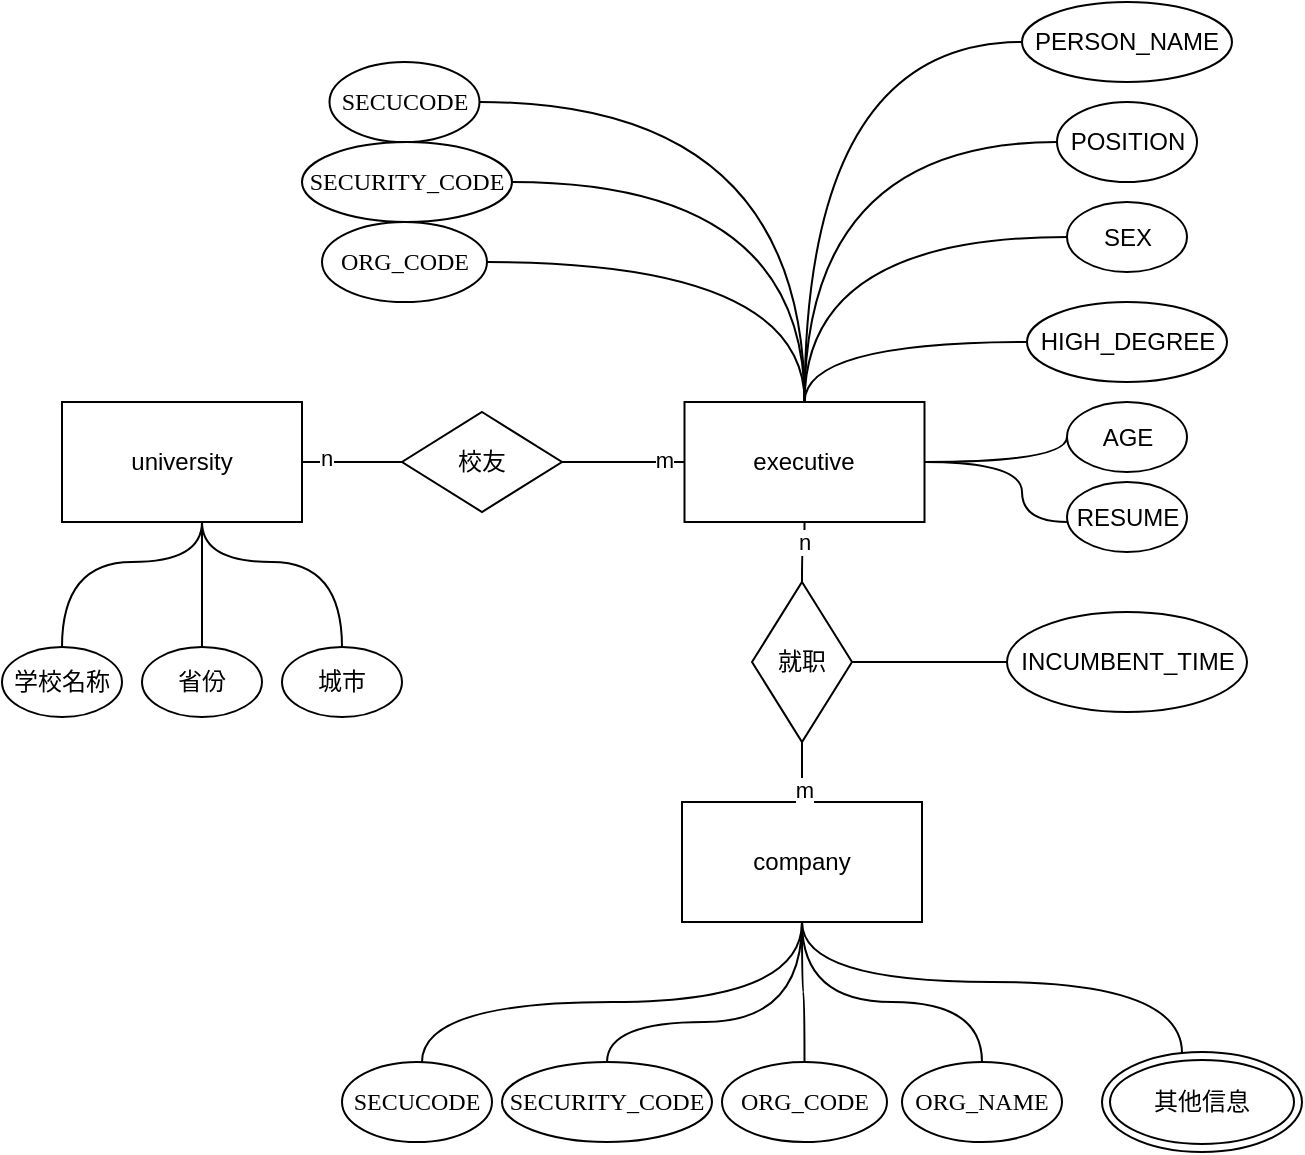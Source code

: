 <mxfile version="24.3.1" type="github">
  <diagram id="R2lEEEUBdFMjLlhIrx00" name="Page-1">
    <mxGraphModel dx="1042" dy="569" grid="1" gridSize="10" guides="1" tooltips="1" connect="1" arrows="1" fold="1" page="1" pageScale="1" pageWidth="850" pageHeight="1100" math="0" shadow="0" extFonts="Permanent Marker^https://fonts.googleapis.com/css?family=Permanent+Marker">
      <root>
        <mxCell id="0" />
        <mxCell id="1" parent="0" />
        <mxCell id="xoI1BLcpr9TrfaPX8YL6-6" style="edgeStyle=orthogonalEdgeStyle;rounded=0;orthogonalLoop=1;jettySize=auto;html=1;endArrow=none;endFill=0;curved=1;" parent="1" source="xoI1BLcpr9TrfaPX8YL6-1" target="xoI1BLcpr9TrfaPX8YL6-5" edge="1">
          <mxGeometry relative="1" as="geometry" />
        </mxCell>
        <mxCell id="xoI1BLcpr9TrfaPX8YL6-18" value="n" style="edgeLabel;html=1;align=center;verticalAlign=middle;resizable=0;points=[];" parent="xoI1BLcpr9TrfaPX8YL6-6" vertex="1" connectable="0">
          <mxGeometry x="-0.547" y="2" relative="1" as="geometry">
            <mxPoint as="offset" />
          </mxGeometry>
        </mxCell>
        <mxCell id="xoI1BLcpr9TrfaPX8YL6-21" value="" style="edgeStyle=orthogonalEdgeStyle;rounded=0;orthogonalLoop=1;jettySize=auto;html=1;curved=1;endArrow=none;endFill=0;strokeColor=default;align=center;verticalAlign=middle;fontFamily=Helvetica;fontSize=11;fontColor=default;labelBackgroundColor=default;" parent="1" source="xoI1BLcpr9TrfaPX8YL6-1" target="xoI1BLcpr9TrfaPX8YL6-20" edge="1">
          <mxGeometry relative="1" as="geometry">
            <Array as="points">
              <mxPoint x="130" y="290" />
              <mxPoint x="60" y="290" />
            </Array>
          </mxGeometry>
        </mxCell>
        <mxCell id="xoI1BLcpr9TrfaPX8YL6-1" value="university" style="rounded=0;whiteSpace=wrap;html=1;" parent="1" vertex="1">
          <mxGeometry x="60" y="210" width="120" height="60" as="geometry" />
        </mxCell>
        <mxCell id="xoI1BLcpr9TrfaPX8YL6-7" style="edgeStyle=orthogonalEdgeStyle;rounded=0;orthogonalLoop=1;jettySize=auto;html=1;endArrow=none;endFill=0;curved=1;" parent="1" source="xoI1BLcpr9TrfaPX8YL6-2" target="xoI1BLcpr9TrfaPX8YL6-5" edge="1">
          <mxGeometry relative="1" as="geometry" />
        </mxCell>
        <mxCell id="xoI1BLcpr9TrfaPX8YL6-19" value="m" style="edgeLabel;html=1;align=center;verticalAlign=middle;resizable=0;points=[];" parent="xoI1BLcpr9TrfaPX8YL6-7" vertex="1" connectable="0">
          <mxGeometry x="-0.658" y="-1" relative="1" as="geometry">
            <mxPoint as="offset" />
          </mxGeometry>
        </mxCell>
        <mxCell id="xoI1BLcpr9TrfaPX8YL6-2" value="executive" style="rounded=0;whiteSpace=wrap;html=1;" parent="1" vertex="1">
          <mxGeometry x="371.25" y="210" width="120" height="60" as="geometry" />
        </mxCell>
        <mxCell id="xoI1BLcpr9TrfaPX8YL6-53" style="edgeStyle=orthogonalEdgeStyle;rounded=0;orthogonalLoop=1;jettySize=auto;html=1;strokeColor=default;align=center;verticalAlign=middle;fontFamily=Helvetica;fontSize=11;fontColor=default;labelBackgroundColor=default;endArrow=none;endFill=0;curved=1;" parent="1" source="xoI1BLcpr9TrfaPX8YL6-3" target="ZOOaN1KoKNWmu2IIp8VC-1" edge="1">
          <mxGeometry relative="1" as="geometry">
            <mxPoint x="672.5" y="530" as="targetPoint" />
            <Array as="points">
              <mxPoint x="430" y="500" />
              <mxPoint x="620" y="500" />
            </Array>
          </mxGeometry>
        </mxCell>
        <mxCell id="xoI1BLcpr9TrfaPX8YL6-3" value="company" style="rounded=0;whiteSpace=wrap;html=1;" parent="1" vertex="1">
          <mxGeometry x="370" y="410" width="120" height="60" as="geometry" />
        </mxCell>
        <mxCell id="xoI1BLcpr9TrfaPX8YL6-5" value="校友" style="rhombus;whiteSpace=wrap;html=1;" parent="1" vertex="1">
          <mxGeometry x="230" y="215" width="80" height="50" as="geometry" />
        </mxCell>
        <mxCell id="xoI1BLcpr9TrfaPX8YL6-13" value="" style="edgeStyle=orthogonalEdgeStyle;rounded=0;orthogonalLoop=1;jettySize=auto;entryX=0.5;entryY=1;entryDx=0;entryDy=0;endArrow=none;endFill=0;curved=1;html=1;" parent="1" source="xoI1BLcpr9TrfaPX8YL6-12" target="xoI1BLcpr9TrfaPX8YL6-2" edge="1">
          <mxGeometry relative="1" as="geometry" />
        </mxCell>
        <mxCell id="xoI1BLcpr9TrfaPX8YL6-16" value="n" style="edgeLabel;align=center;verticalAlign=middle;resizable=0;points=[];html=1;" parent="xoI1BLcpr9TrfaPX8YL6-13" vertex="1" connectable="0">
          <mxGeometry x="0.411" y="1" relative="1" as="geometry">
            <mxPoint as="offset" />
          </mxGeometry>
        </mxCell>
        <mxCell id="xoI1BLcpr9TrfaPX8YL6-14" style="edgeStyle=orthogonalEdgeStyle;rounded=0;orthogonalLoop=1;jettySize=auto;html=1;endArrow=none;endFill=0;curved=1;" parent="1" source="xoI1BLcpr9TrfaPX8YL6-12" target="xoI1BLcpr9TrfaPX8YL6-3" edge="1">
          <mxGeometry relative="1" as="geometry" />
        </mxCell>
        <mxCell id="xoI1BLcpr9TrfaPX8YL6-17" value="m" style="edgeLabel;html=1;align=center;verticalAlign=middle;resizable=0;points=[];" parent="xoI1BLcpr9TrfaPX8YL6-14" vertex="1" connectable="0">
          <mxGeometry x="0.746" y="1" relative="1" as="geometry">
            <mxPoint as="offset" />
          </mxGeometry>
        </mxCell>
        <mxCell id="xoI1BLcpr9TrfaPX8YL6-12" value="就职" style="rhombus;whiteSpace=wrap;html=1;" parent="1" vertex="1">
          <mxGeometry x="405" y="300" width="50" height="80" as="geometry" />
        </mxCell>
        <mxCell id="xoI1BLcpr9TrfaPX8YL6-20" value="学校名称" style="ellipse;whiteSpace=wrap;html=1;rounded=0;" parent="1" vertex="1">
          <mxGeometry x="30" y="332.5" width="60" height="35" as="geometry" />
        </mxCell>
        <mxCell id="xoI1BLcpr9TrfaPX8YL6-25" style="edgeStyle=orthogonalEdgeStyle;rounded=0;orthogonalLoop=1;jettySize=auto;html=1;strokeColor=default;align=center;verticalAlign=middle;fontFamily=Helvetica;fontSize=11;fontColor=default;labelBackgroundColor=default;endArrow=none;endFill=0;curved=1;" parent="1" source="xoI1BLcpr9TrfaPX8YL6-22" target="xoI1BLcpr9TrfaPX8YL6-1" edge="1">
          <mxGeometry relative="1" as="geometry">
            <Array as="points">
              <mxPoint x="130" y="280" />
              <mxPoint x="130" y="280" />
            </Array>
          </mxGeometry>
        </mxCell>
        <mxCell id="xoI1BLcpr9TrfaPX8YL6-22" value="省份" style="ellipse;whiteSpace=wrap;html=1;rounded=0;" parent="1" vertex="1">
          <mxGeometry x="100" y="332.5" width="60" height="35" as="geometry" />
        </mxCell>
        <mxCell id="xoI1BLcpr9TrfaPX8YL6-26" style="edgeStyle=orthogonalEdgeStyle;rounded=0;orthogonalLoop=1;jettySize=auto;html=1;strokeColor=default;align=center;verticalAlign=middle;fontFamily=Helvetica;fontSize=11;fontColor=default;labelBackgroundColor=default;endArrow=none;endFill=0;curved=1;" parent="1" source="xoI1BLcpr9TrfaPX8YL6-23" target="xoI1BLcpr9TrfaPX8YL6-1" edge="1">
          <mxGeometry relative="1" as="geometry">
            <Array as="points">
              <mxPoint x="200" y="290" />
              <mxPoint x="130" y="290" />
            </Array>
          </mxGeometry>
        </mxCell>
        <mxCell id="xoI1BLcpr9TrfaPX8YL6-23" value="城市" style="ellipse;whiteSpace=wrap;html=1;rounded=0;" parent="1" vertex="1">
          <mxGeometry x="170" y="332.5" width="60" height="35" as="geometry" />
        </mxCell>
        <mxCell id="xoI1BLcpr9TrfaPX8YL6-36" style="edgeStyle=orthogonalEdgeStyle;rounded=0;orthogonalLoop=1;jettySize=auto;html=1;strokeColor=default;align=center;verticalAlign=middle;fontFamily=Helvetica;fontSize=11;fontColor=default;labelBackgroundColor=default;endArrow=none;endFill=0;curved=1;" parent="1" source="xoI1BLcpr9TrfaPX8YL6-27" target="xoI1BLcpr9TrfaPX8YL6-2" edge="1">
          <mxGeometry relative="1" as="geometry" />
        </mxCell>
        <mxCell id="xoI1BLcpr9TrfaPX8YL6-27" value="PERSON_NAME" style="ellipse;whiteSpace=wrap;rounded=0;html=1;" parent="1" vertex="1">
          <mxGeometry x="540" y="10" width="105" height="40" as="geometry" />
        </mxCell>
        <mxCell id="xoI1BLcpr9TrfaPX8YL6-37" style="edgeStyle=orthogonalEdgeStyle;rounded=0;orthogonalLoop=1;jettySize=auto;html=1;entryX=0.5;entryY=0;entryDx=0;entryDy=0;strokeColor=default;align=center;verticalAlign=middle;fontFamily=Helvetica;fontSize=11;fontColor=default;labelBackgroundColor=default;endArrow=none;endFill=0;curved=1;" parent="1" source="xoI1BLcpr9TrfaPX8YL6-29" target="xoI1BLcpr9TrfaPX8YL6-2" edge="1">
          <mxGeometry relative="1" as="geometry" />
        </mxCell>
        <mxCell id="xoI1BLcpr9TrfaPX8YL6-29" value="POSITION" style="ellipse;whiteSpace=wrap;rounded=0;html=1;" parent="1" vertex="1">
          <mxGeometry x="557.5" y="60" width="70" height="40" as="geometry" />
        </mxCell>
        <mxCell id="xoI1BLcpr9TrfaPX8YL6-38" style="edgeStyle=orthogonalEdgeStyle;rounded=0;orthogonalLoop=1;jettySize=auto;html=1;strokeColor=default;align=center;verticalAlign=middle;fontFamily=Helvetica;fontSize=11;fontColor=default;labelBackgroundColor=default;endArrow=none;endFill=0;curved=1;" parent="1" source="xoI1BLcpr9TrfaPX8YL6-30" target="xoI1BLcpr9TrfaPX8YL6-2" edge="1">
          <mxGeometry relative="1" as="geometry" />
        </mxCell>
        <mxCell id="xoI1BLcpr9TrfaPX8YL6-30" value="SEX" style="ellipse;whiteSpace=wrap;rounded=0;html=1;" parent="1" vertex="1">
          <mxGeometry x="562.5" y="110" width="60" height="35" as="geometry" />
        </mxCell>
        <mxCell id="xoI1BLcpr9TrfaPX8YL6-39" style="edgeStyle=orthogonalEdgeStyle;rounded=0;orthogonalLoop=1;jettySize=auto;html=1;strokeColor=default;align=center;verticalAlign=middle;fontFamily=Helvetica;fontSize=11;fontColor=default;labelBackgroundColor=default;endArrow=none;endFill=0;curved=1;" parent="1" source="xoI1BLcpr9TrfaPX8YL6-31" target="xoI1BLcpr9TrfaPX8YL6-2" edge="1">
          <mxGeometry relative="1" as="geometry" />
        </mxCell>
        <mxCell id="xoI1BLcpr9TrfaPX8YL6-31" value="HIGH_DEGREE" style="ellipse;whiteSpace=wrap;rounded=0;html=1;" parent="1" vertex="1">
          <mxGeometry x="542.5" y="160" width="100" height="40" as="geometry" />
        </mxCell>
        <mxCell id="xoI1BLcpr9TrfaPX8YL6-32" value="AGE" style="ellipse;whiteSpace=wrap;rounded=0;html=1;" parent="1" vertex="1">
          <mxGeometry x="562.5" y="210" width="60" height="35" as="geometry" />
        </mxCell>
        <mxCell id="xoI1BLcpr9TrfaPX8YL6-41" style="edgeStyle=orthogonalEdgeStyle;rounded=0;orthogonalLoop=1;jettySize=auto;html=1;strokeColor=default;align=center;verticalAlign=middle;fontFamily=Helvetica;fontSize=11;fontColor=default;labelBackgroundColor=default;endArrow=none;endFill=0;curved=1;" parent="1" source="xoI1BLcpr9TrfaPX8YL6-33" target="xoI1BLcpr9TrfaPX8YL6-2" edge="1">
          <mxGeometry relative="1" as="geometry">
            <Array as="points">
              <mxPoint x="540" y="270" />
              <mxPoint x="540" y="240" />
            </Array>
          </mxGeometry>
        </mxCell>
        <mxCell id="xoI1BLcpr9TrfaPX8YL6-33" value="RESUME" style="ellipse;whiteSpace=wrap;rounded=0;html=1;" parent="1" vertex="1">
          <mxGeometry x="562.5" y="250" width="60" height="35" as="geometry" />
        </mxCell>
        <mxCell id="xoI1BLcpr9TrfaPX8YL6-49" style="edgeStyle=orthogonalEdgeStyle;rounded=0;orthogonalLoop=1;jettySize=auto;html=1;strokeColor=default;align=center;verticalAlign=middle;fontFamily=Helvetica;fontSize=11;fontColor=default;labelBackgroundColor=default;endArrow=none;endFill=0;curved=1;" parent="1" source="xoI1BLcpr9TrfaPX8YL6-44" target="xoI1BLcpr9TrfaPX8YL6-3" edge="1">
          <mxGeometry relative="1" as="geometry">
            <Array as="points">
              <mxPoint x="333" y="520" />
              <mxPoint x="430" y="520" />
            </Array>
          </mxGeometry>
        </mxCell>
        <mxCell id="xoI1BLcpr9TrfaPX8YL6-44" value="&lt;p class=&quot;MsoNormal&quot;&gt;&lt;span style=&quot;mso-spacerun:&#39;yes&#39;;font-family:宋体;mso-bidi-font-family:&#39;Times New Roman&#39;;&lt;br/&gt;font-size:12.0pt;mso-font-kerning:1.0pt;&quot;&gt;SECURITY_CODE&lt;/span&gt;&lt;/p&gt;" style="ellipse;whiteSpace=wrap;rounded=0;html=1;strokeColor=default;align=center;verticalAlign=middle;fontFamily=Helvetica;fontSize=12;fontColor=default;fillColor=default;" parent="1" vertex="1">
          <mxGeometry x="280" y="540" width="105" height="40" as="geometry" />
        </mxCell>
        <mxCell id="xoI1BLcpr9TrfaPX8YL6-50" style="edgeStyle=orthogonalEdgeStyle;rounded=0;orthogonalLoop=1;jettySize=auto;html=1;strokeColor=default;align=center;verticalAlign=middle;fontFamily=Helvetica;fontSize=11;fontColor=default;labelBackgroundColor=default;endArrow=none;endFill=0;curved=1;" parent="1" source="xoI1BLcpr9TrfaPX8YL6-45" target="xoI1BLcpr9TrfaPX8YL6-3" edge="1">
          <mxGeometry relative="1" as="geometry" />
        </mxCell>
        <mxCell id="xoI1BLcpr9TrfaPX8YL6-45" value="&lt;p class=&quot;MsoNormal&quot;&gt;&lt;span style=&quot;mso-spacerun:&#39;yes&#39;;font-family:宋体;mso-bidi-font-family:&#39;Times New Roman&#39;;&lt;br/&gt;font-size:12.0pt;mso-font-kerning:1.0pt;&quot;&gt;ORG_CODE&lt;/span&gt;&lt;/p&gt;" style="ellipse;whiteSpace=wrap;rounded=0;html=1;" parent="1" vertex="1">
          <mxGeometry x="390" y="540" width="82.5" height="40" as="geometry" />
        </mxCell>
        <mxCell id="xoI1BLcpr9TrfaPX8YL6-51" style="edgeStyle=orthogonalEdgeStyle;rounded=0;orthogonalLoop=1;jettySize=auto;html=1;strokeColor=default;align=center;verticalAlign=middle;fontFamily=Helvetica;fontSize=11;fontColor=default;labelBackgroundColor=default;endArrow=none;endFill=0;curved=1;" parent="1" source="xoI1BLcpr9TrfaPX8YL6-46" target="xoI1BLcpr9TrfaPX8YL6-3" edge="1">
          <mxGeometry relative="1" as="geometry">
            <Array as="points">
              <mxPoint x="520" y="510" />
              <mxPoint x="430" y="510" />
            </Array>
          </mxGeometry>
        </mxCell>
        <mxCell id="xoI1BLcpr9TrfaPX8YL6-46" value="&lt;p class=&quot;MsoNormal&quot;&gt;&lt;span style=&quot;mso-spacerun:&#39;yes&#39;;font-family:宋体;mso-bidi-font-family:&#39;Times New Roman&#39;;&lt;br/&gt;font-size:12.0pt;mso-font-kerning:1.0pt;&quot;&gt;ORG_NAME&lt;/span&gt;&lt;/p&gt;" style="ellipse;whiteSpace=wrap;rounded=0;html=1;" parent="1" vertex="1">
          <mxGeometry x="480" y="540" width="80" height="40" as="geometry" />
        </mxCell>
        <mxCell id="xoI1BLcpr9TrfaPX8YL6-48" style="rounded=0;orthogonalLoop=1;jettySize=auto;html=1;strokeColor=default;align=center;verticalAlign=middle;fontFamily=Helvetica;fontSize=11;fontColor=default;labelBackgroundColor=default;endArrow=none;endFill=0;edgeStyle=orthogonalEdgeStyle;curved=1;" parent="1" source="xoI1BLcpr9TrfaPX8YL6-47" target="xoI1BLcpr9TrfaPX8YL6-3" edge="1">
          <mxGeometry relative="1" as="geometry">
            <Array as="points">
              <mxPoint x="240" y="510" />
              <mxPoint x="430" y="510" />
            </Array>
          </mxGeometry>
        </mxCell>
        <mxCell id="xoI1BLcpr9TrfaPX8YL6-47" value="&lt;p class=&quot;MsoNormal&quot;&gt;&lt;span style=&quot;mso-spacerun:&#39;yes&#39;;font-family:宋体;mso-bidi-font-family:&#39;Times New Roman&#39;;&lt;br/&gt;font-size:12.0pt;mso-font-kerning:1.0pt;&quot;&gt;SECUCODE&lt;/span&gt;&lt;/p&gt;" style="ellipse;whiteSpace=wrap;rounded=0;html=1;" parent="1" vertex="1">
          <mxGeometry x="200" y="540" width="75" height="40" as="geometry" />
        </mxCell>
        <mxCell id="ZOOaN1KoKNWmu2IIp8VC-1" value="其他信息" style="ellipse;shape=doubleEllipse;whiteSpace=wrap;html=1;" parent="1" vertex="1">
          <mxGeometry x="580" y="535" width="100" height="50" as="geometry" />
        </mxCell>
        <mxCell id="ZOOaN1KoKNWmu2IIp8VC-4" style="edgeStyle=orthogonalEdgeStyle;rounded=0;orthogonalLoop=1;jettySize=auto;html=1;strokeColor=default;align=center;verticalAlign=middle;fontFamily=Helvetica;fontSize=11;fontColor=default;labelBackgroundColor=default;endArrow=none;endFill=0;curved=1;" parent="1" source="ZOOaN1KoKNWmu2IIp8VC-3" target="xoI1BLcpr9TrfaPX8YL6-2" edge="1">
          <mxGeometry relative="1" as="geometry" />
        </mxCell>
        <mxCell id="ZOOaN1KoKNWmu2IIp8VC-3" value="&lt;p class=&quot;MsoNormal&quot;&gt;&lt;span style=&quot;mso-spacerun:&#39;yes&#39;;font-family:宋体;mso-bidi-font-family:&#39;Times New Roman&#39;;&lt;br/&gt;font-size:12.0pt;mso-font-kerning:1.0pt;&quot;&gt;SECUCODE&lt;/span&gt;&lt;/p&gt;" style="ellipse;whiteSpace=wrap;rounded=0;html=1;" parent="1" vertex="1">
          <mxGeometry x="193.75" y="40" width="75" height="40" as="geometry" />
        </mxCell>
        <mxCell id="ZOOaN1KoKNWmu2IIp8VC-6" style="edgeStyle=orthogonalEdgeStyle;rounded=0;orthogonalLoop=1;jettySize=auto;html=1;strokeColor=default;align=center;verticalAlign=middle;fontFamily=Helvetica;fontSize=11;fontColor=default;labelBackgroundColor=default;endArrow=none;endFill=0;curved=1;" parent="1" source="ZOOaN1KoKNWmu2IIp8VC-5" target="xoI1BLcpr9TrfaPX8YL6-2" edge="1">
          <mxGeometry relative="1" as="geometry" />
        </mxCell>
        <mxCell id="ZOOaN1KoKNWmu2IIp8VC-5" value="&lt;p class=&quot;MsoNormal&quot;&gt;&lt;span style=&quot;mso-spacerun:&#39;yes&#39;;font-family:宋体;mso-bidi-font-family:&#39;Times New Roman&#39;;&lt;br/&gt;font-size:12.0pt;mso-font-kerning:1.0pt;&quot;&gt;SECURITY_CODE&lt;/span&gt;&lt;/p&gt;" style="ellipse;whiteSpace=wrap;rounded=0;html=1;strokeColor=default;align=center;verticalAlign=middle;fontFamily=Helvetica;fontSize=12;fontColor=default;fillColor=default;" parent="1" vertex="1">
          <mxGeometry x="180" y="80" width="105" height="40" as="geometry" />
        </mxCell>
        <mxCell id="ZOOaN1KoKNWmu2IIp8VC-8" style="edgeStyle=orthogonalEdgeStyle;rounded=0;orthogonalLoop=1;jettySize=auto;html=1;strokeColor=default;align=center;verticalAlign=middle;fontFamily=Helvetica;fontSize=11;fontColor=default;labelBackgroundColor=default;endArrow=none;endFill=0;curved=1;" parent="1" source="ZOOaN1KoKNWmu2IIp8VC-7" target="xoI1BLcpr9TrfaPX8YL6-2" edge="1">
          <mxGeometry relative="1" as="geometry" />
        </mxCell>
        <mxCell id="ZOOaN1KoKNWmu2IIp8VC-7" value="&lt;p class=&quot;MsoNormal&quot;&gt;&lt;span style=&quot;mso-spacerun:&#39;yes&#39;;font-family:宋体;mso-bidi-font-family:&#39;Times New Roman&#39;;&lt;br/&gt;font-size:12.0pt;mso-font-kerning:1.0pt;&quot;&gt;ORG_CODE&lt;/span&gt;&lt;/p&gt;" style="ellipse;whiteSpace=wrap;rounded=0;html=1;" parent="1" vertex="1">
          <mxGeometry x="190" y="120" width="82.5" height="40" as="geometry" />
        </mxCell>
        <mxCell id="ZOOaN1KoKNWmu2IIp8VC-9" value="" style="edgeStyle=orthogonalEdgeStyle;rounded=0;orthogonalLoop=1;jettySize=auto;html=1;strokeColor=default;align=center;verticalAlign=middle;fontFamily=Helvetica;fontSize=11;fontColor=default;labelBackgroundColor=default;endArrow=none;endFill=0;curved=1;exitX=0;exitY=0.5;exitDx=0;exitDy=0;" parent="1" source="xoI1BLcpr9TrfaPX8YL6-32" target="xoI1BLcpr9TrfaPX8YL6-2" edge="1">
          <mxGeometry relative="1" as="geometry">
            <mxPoint x="685" y="338" as="sourcePoint" />
            <mxPoint x="431" y="270" as="targetPoint" />
            <Array as="points">
              <mxPoint x="563" y="240" />
            </Array>
          </mxGeometry>
        </mxCell>
        <mxCell id="frhLPI3X0Tqb6vDz8wA6-1" style="edgeStyle=orthogonalEdgeStyle;rounded=0;orthogonalLoop=1;jettySize=auto;html=1;strokeColor=default;align=center;verticalAlign=middle;fontFamily=Helvetica;fontSize=11;fontColor=default;labelBackgroundColor=default;endArrow=none;endFill=0;curved=1;" edge="1" parent="1" source="xoI1BLcpr9TrfaPX8YL6-34" target="xoI1BLcpr9TrfaPX8YL6-12">
          <mxGeometry relative="1" as="geometry" />
        </mxCell>
        <mxCell id="xoI1BLcpr9TrfaPX8YL6-34" value="INCUMBENT_TIME" style="ellipse;whiteSpace=wrap;rounded=0;html=1;" parent="1" vertex="1">
          <mxGeometry x="532.5" y="315" width="120" height="50" as="geometry" />
        </mxCell>
      </root>
    </mxGraphModel>
  </diagram>
</mxfile>
